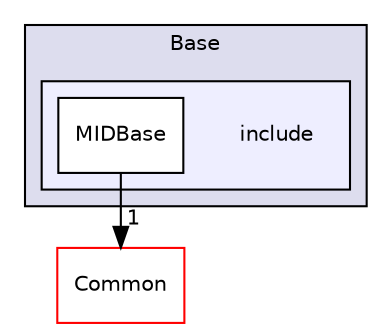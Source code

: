 digraph "/home/travis/build/AliceO2Group/AliceO2/Detectors/MUON/MID/Base/include" {
  bgcolor=transparent;
  compound=true
  node [ fontsize="10", fontname="Helvetica"];
  edge [ labelfontsize="10", labelfontname="Helvetica"];
  subgraph clusterdir_b5547b1068d53f0f904ee5a2a84992af {
    graph [ bgcolor="#ddddee", pencolor="black", label="Base" fontname="Helvetica", fontsize="10", URL="dir_b5547b1068d53f0f904ee5a2a84992af.html"]
  subgraph clusterdir_489f40b36f28d316deaebf4fe902d76f {
    graph [ bgcolor="#eeeeff", pencolor="black", label="" URL="dir_489f40b36f28d316deaebf4fe902d76f.html"];
    dir_489f40b36f28d316deaebf4fe902d76f [shape=plaintext label="include"];
    dir_5b00db032e84d636540c8b9dc671c514 [shape=box label="MIDBase" color="black" fillcolor="white" style="filled" URL="dir_5b00db032e84d636540c8b9dc671c514.html"];
  }
  }
  dir_4ab6b4cc6a7edbff49100e9123df213f [shape=box label="Common" color="red" URL="dir_4ab6b4cc6a7edbff49100e9123df213f.html"];
  dir_5b00db032e84d636540c8b9dc671c514->dir_4ab6b4cc6a7edbff49100e9123df213f [headlabel="1", labeldistance=1.5 headhref="dir_000552_000027.html"];
}
